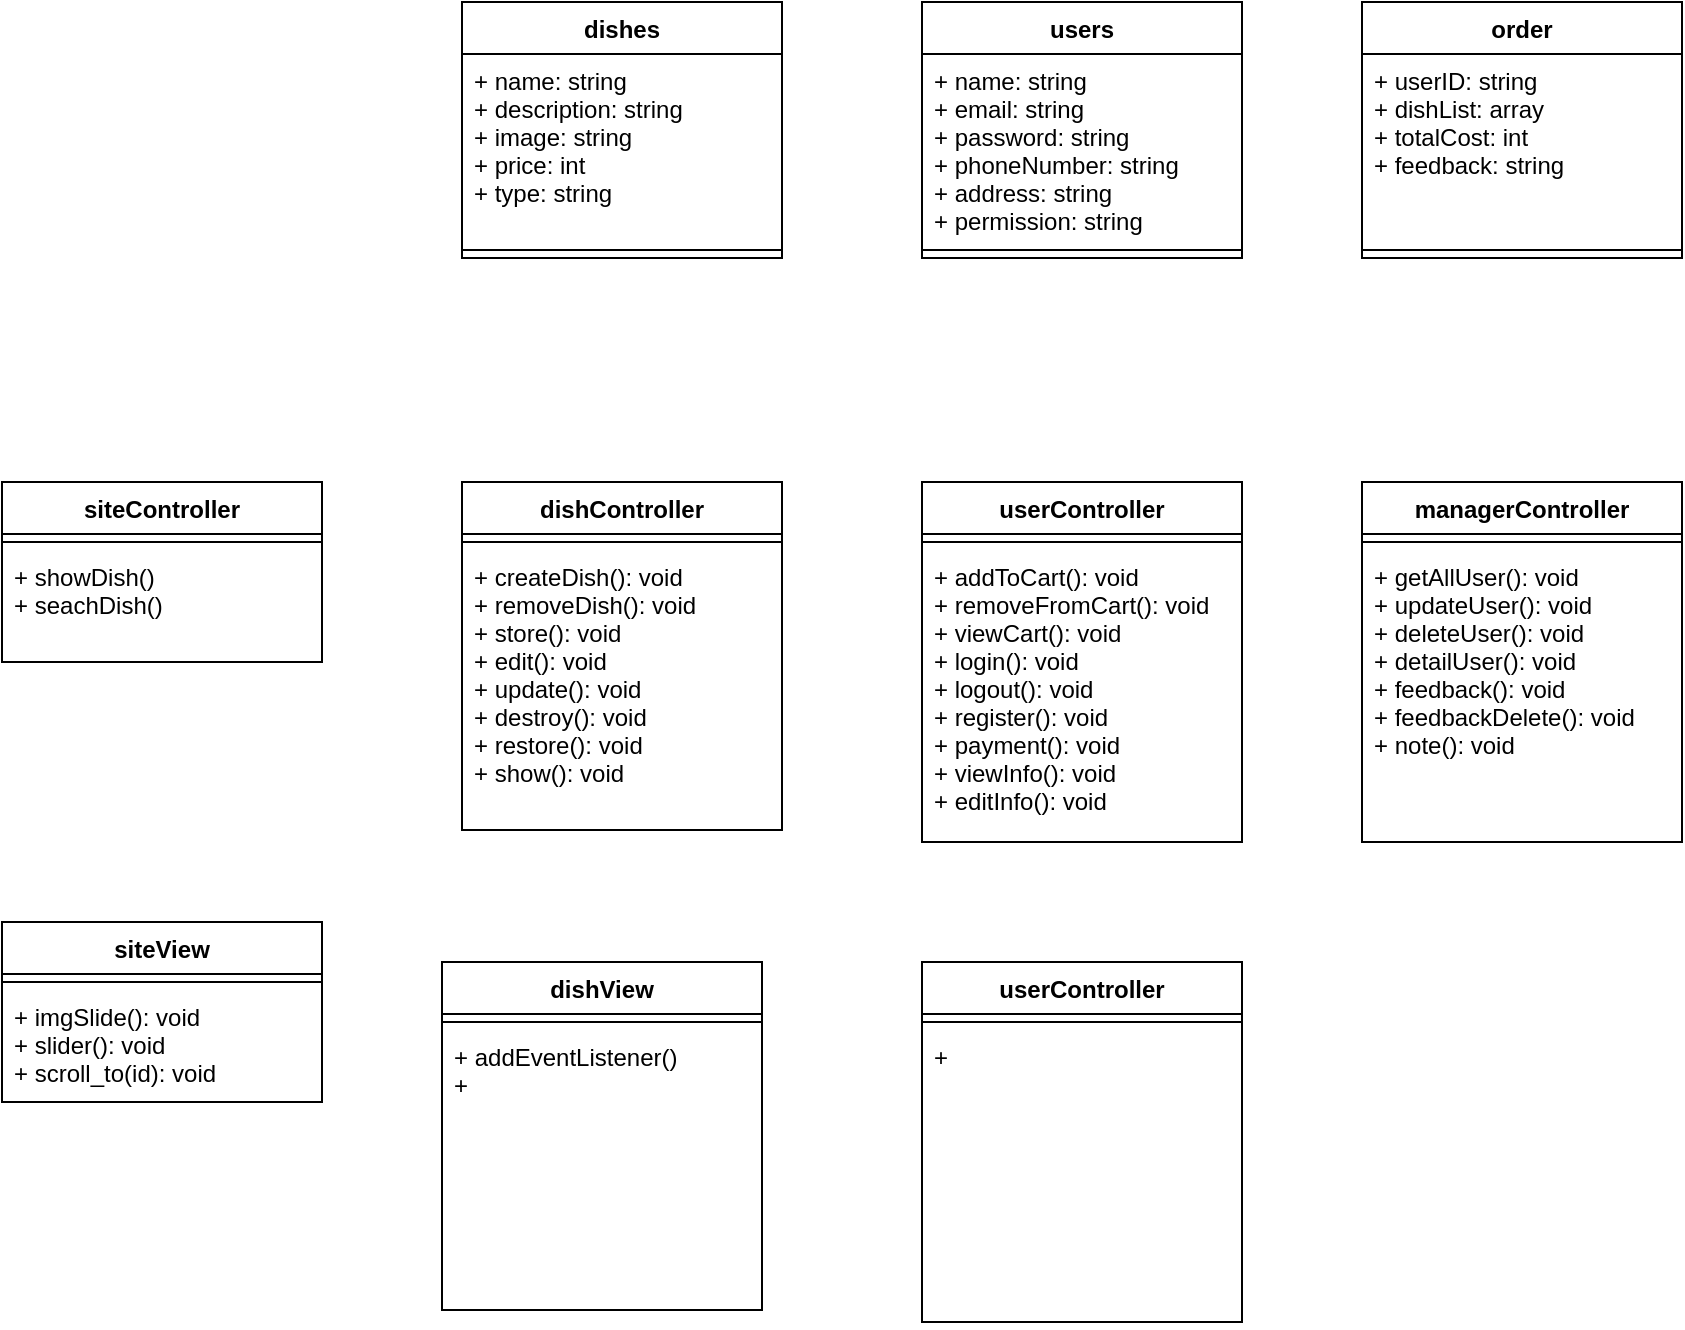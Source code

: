 <mxfile version="15.3.8" type="device"><diagram id="7hJYM_wJKAIJLstoORMM" name="Page-1"><mxGraphModel dx="1703" dy="493" grid="1" gridSize="10" guides="1" tooltips="1" connect="1" arrows="1" fold="1" page="1" pageScale="1" pageWidth="850" pageHeight="1100" math="0" shadow="0"><root><mxCell id="0"/><mxCell id="1" parent="0"/><mxCell id="TWIbtwCE3BMjdWbQHrdN-1" value="dishes" style="swimlane;fontStyle=1;align=center;verticalAlign=top;childLayout=stackLayout;horizontal=1;startSize=26;horizontalStack=0;resizeParent=1;resizeParentMax=0;resizeLast=0;collapsible=1;marginBottom=0;" vertex="1" parent="1"><mxGeometry x="80" y="40" width="160" height="128" as="geometry"/></mxCell><mxCell id="TWIbtwCE3BMjdWbQHrdN-2" value="+ name: string&#10;+ description: string&#10;+ image: string&#10;+ price: int&#10;+ type: string" style="text;strokeColor=none;fillColor=none;align=left;verticalAlign=top;spacingLeft=4;spacingRight=4;overflow=hidden;rotatable=0;points=[[0,0.5],[1,0.5]];portConstraint=eastwest;" vertex="1" parent="TWIbtwCE3BMjdWbQHrdN-1"><mxGeometry y="26" width="160" height="94" as="geometry"/></mxCell><mxCell id="TWIbtwCE3BMjdWbQHrdN-3" value="" style="line;strokeWidth=1;fillColor=none;align=left;verticalAlign=middle;spacingTop=-1;spacingLeft=3;spacingRight=3;rotatable=0;labelPosition=right;points=[];portConstraint=eastwest;" vertex="1" parent="TWIbtwCE3BMjdWbQHrdN-1"><mxGeometry y="120" width="160" height="8" as="geometry"/></mxCell><mxCell id="TWIbtwCE3BMjdWbQHrdN-5" value="users" style="swimlane;fontStyle=1;align=center;verticalAlign=top;childLayout=stackLayout;horizontal=1;startSize=26;horizontalStack=0;resizeParent=1;resizeParentMax=0;resizeLast=0;collapsible=1;marginBottom=0;" vertex="1" parent="1"><mxGeometry x="310" y="40" width="160" height="128" as="geometry"/></mxCell><mxCell id="TWIbtwCE3BMjdWbQHrdN-6" value="+ name: string&#10;+ email: string&#10;+ password: string&#10;+ phoneNumber: string&#10;+ address: string&#10;+ permission: string" style="text;strokeColor=none;fillColor=none;align=left;verticalAlign=top;spacingLeft=4;spacingRight=4;overflow=hidden;rotatable=0;points=[[0,0.5],[1,0.5]];portConstraint=eastwest;" vertex="1" parent="TWIbtwCE3BMjdWbQHrdN-5"><mxGeometry y="26" width="160" height="94" as="geometry"/></mxCell><mxCell id="TWIbtwCE3BMjdWbQHrdN-7" value="" style="line;strokeWidth=1;fillColor=none;align=left;verticalAlign=middle;spacingTop=-1;spacingLeft=3;spacingRight=3;rotatable=0;labelPosition=right;points=[];portConstraint=eastwest;" vertex="1" parent="TWIbtwCE3BMjdWbQHrdN-5"><mxGeometry y="120" width="160" height="8" as="geometry"/></mxCell><mxCell id="TWIbtwCE3BMjdWbQHrdN-8" value="order" style="swimlane;fontStyle=1;align=center;verticalAlign=top;childLayout=stackLayout;horizontal=1;startSize=26;horizontalStack=0;resizeParent=1;resizeParentMax=0;resizeLast=0;collapsible=1;marginBottom=0;" vertex="1" parent="1"><mxGeometry x="530" y="40" width="160" height="128" as="geometry"/></mxCell><mxCell id="TWIbtwCE3BMjdWbQHrdN-9" value="+ userID: string&#10;+ dishList: array&#10;+ totalCost: int&#10;+ feedback: string" style="text;strokeColor=none;fillColor=none;align=left;verticalAlign=top;spacingLeft=4;spacingRight=4;overflow=hidden;rotatable=0;points=[[0,0.5],[1,0.5]];portConstraint=eastwest;" vertex="1" parent="TWIbtwCE3BMjdWbQHrdN-8"><mxGeometry y="26" width="160" height="94" as="geometry"/></mxCell><mxCell id="TWIbtwCE3BMjdWbQHrdN-10" value="" style="line;strokeWidth=1;fillColor=none;align=left;verticalAlign=middle;spacingTop=-1;spacingLeft=3;spacingRight=3;rotatable=0;labelPosition=right;points=[];portConstraint=eastwest;" vertex="1" parent="TWIbtwCE3BMjdWbQHrdN-8"><mxGeometry y="120" width="160" height="8" as="geometry"/></mxCell><mxCell id="TWIbtwCE3BMjdWbQHrdN-19" value="dishController" style="swimlane;fontStyle=1;align=center;verticalAlign=top;childLayout=stackLayout;horizontal=1;startSize=26;horizontalStack=0;resizeParent=1;resizeParentMax=0;resizeLast=0;collapsible=1;marginBottom=0;" vertex="1" parent="1"><mxGeometry x="80" y="280" width="160" height="174" as="geometry"/></mxCell><mxCell id="TWIbtwCE3BMjdWbQHrdN-21" value="" style="line;strokeWidth=1;fillColor=none;align=left;verticalAlign=middle;spacingTop=-1;spacingLeft=3;spacingRight=3;rotatable=0;labelPosition=right;points=[];portConstraint=eastwest;" vertex="1" parent="TWIbtwCE3BMjdWbQHrdN-19"><mxGeometry y="26" width="160" height="8" as="geometry"/></mxCell><mxCell id="TWIbtwCE3BMjdWbQHrdN-22" value="+ createDish(): void&#10;+ removeDish(): void&#10;+ store(): void&#10;+ edit(): void&#10;+ update(): void&#10;+ destroy(): void&#10;+ restore(): void&#10;+ show(): void" style="text;strokeColor=none;fillColor=none;align=left;verticalAlign=top;spacingLeft=4;spacingRight=4;overflow=hidden;rotatable=0;points=[[0,0.5],[1,0.5]];portConstraint=eastwest;" vertex="1" parent="TWIbtwCE3BMjdWbQHrdN-19"><mxGeometry y="34" width="160" height="140" as="geometry"/></mxCell><mxCell id="TWIbtwCE3BMjdWbQHrdN-23" value="userController" style="swimlane;fontStyle=1;align=center;verticalAlign=top;childLayout=stackLayout;horizontal=1;startSize=26;horizontalStack=0;resizeParent=1;resizeParentMax=0;resizeLast=0;collapsible=1;marginBottom=0;" vertex="1" parent="1"><mxGeometry x="310" y="280" width="160" height="180" as="geometry"/></mxCell><mxCell id="TWIbtwCE3BMjdWbQHrdN-24" value="" style="line;strokeWidth=1;fillColor=none;align=left;verticalAlign=middle;spacingTop=-1;spacingLeft=3;spacingRight=3;rotatable=0;labelPosition=right;points=[];portConstraint=eastwest;" vertex="1" parent="TWIbtwCE3BMjdWbQHrdN-23"><mxGeometry y="26" width="160" height="8" as="geometry"/></mxCell><mxCell id="TWIbtwCE3BMjdWbQHrdN-25" value="+ addToCart(): void&#10;+ removeFromCart(): void&#10;+ viewCart(): void&#10;+ login(): void&#10;+ logout(): void&#10;+ register(): void&#10;+ payment(): void&#10;+ viewInfo(): void&#10;+ editInfo(): void" style="text;strokeColor=none;fillColor=none;align=left;verticalAlign=top;spacingLeft=4;spacingRight=4;overflow=hidden;rotatable=0;points=[[0,0.5],[1,0.5]];portConstraint=eastwest;" vertex="1" parent="TWIbtwCE3BMjdWbQHrdN-23"><mxGeometry y="34" width="160" height="146" as="geometry"/></mxCell><mxCell id="TWIbtwCE3BMjdWbQHrdN-26" value="managerController" style="swimlane;fontStyle=1;align=center;verticalAlign=top;childLayout=stackLayout;horizontal=1;startSize=26;horizontalStack=0;resizeParent=1;resizeParentMax=0;resizeLast=0;collapsible=1;marginBottom=0;" vertex="1" parent="1"><mxGeometry x="530" y="280" width="160" height="180" as="geometry"/></mxCell><mxCell id="TWIbtwCE3BMjdWbQHrdN-27" value="" style="line;strokeWidth=1;fillColor=none;align=left;verticalAlign=middle;spacingTop=-1;spacingLeft=3;spacingRight=3;rotatable=0;labelPosition=right;points=[];portConstraint=eastwest;" vertex="1" parent="TWIbtwCE3BMjdWbQHrdN-26"><mxGeometry y="26" width="160" height="8" as="geometry"/></mxCell><mxCell id="TWIbtwCE3BMjdWbQHrdN-28" value="+ getAllUser(): void&#10;+ updateUser(): void&#10;+ deleteUser(): void&#10;+ detailUser(): void&#10;+ feedback(): void&#10;+ feedbackDelete(): void&#10;+ note(): void" style="text;strokeColor=none;fillColor=none;align=left;verticalAlign=top;spacingLeft=4;spacingRight=4;overflow=hidden;rotatable=0;points=[[0,0.5],[1,0.5]];portConstraint=eastwest;" vertex="1" parent="TWIbtwCE3BMjdWbQHrdN-26"><mxGeometry y="34" width="160" height="146" as="geometry"/></mxCell><mxCell id="TWIbtwCE3BMjdWbQHrdN-29" value="siteController" style="swimlane;fontStyle=1;align=center;verticalAlign=top;childLayout=stackLayout;horizontal=1;startSize=26;horizontalStack=0;resizeParent=1;resizeParentMax=0;resizeLast=0;collapsible=1;marginBottom=0;" vertex="1" parent="1"><mxGeometry x="-150" y="280" width="160" height="90" as="geometry"/></mxCell><mxCell id="TWIbtwCE3BMjdWbQHrdN-30" value="" style="line;strokeWidth=1;fillColor=none;align=left;verticalAlign=middle;spacingTop=-1;spacingLeft=3;spacingRight=3;rotatable=0;labelPosition=right;points=[];portConstraint=eastwest;" vertex="1" parent="TWIbtwCE3BMjdWbQHrdN-29"><mxGeometry y="26" width="160" height="8" as="geometry"/></mxCell><mxCell id="TWIbtwCE3BMjdWbQHrdN-31" value="+ showDish()&#10;+ seachDish()" style="text;strokeColor=none;fillColor=none;align=left;verticalAlign=top;spacingLeft=4;spacingRight=4;overflow=hidden;rotatable=0;points=[[0,0.5],[1,0.5]];portConstraint=eastwest;" vertex="1" parent="TWIbtwCE3BMjdWbQHrdN-29"><mxGeometry y="34" width="160" height="56" as="geometry"/></mxCell><mxCell id="TWIbtwCE3BMjdWbQHrdN-32" value="siteView" style="swimlane;fontStyle=1;align=center;verticalAlign=top;childLayout=stackLayout;horizontal=1;startSize=26;horizontalStack=0;resizeParent=1;resizeParentMax=0;resizeLast=0;collapsible=1;marginBottom=0;" vertex="1" parent="1"><mxGeometry x="-150" y="500" width="160" height="90" as="geometry"/></mxCell><mxCell id="TWIbtwCE3BMjdWbQHrdN-33" value="" style="line;strokeWidth=1;fillColor=none;align=left;verticalAlign=middle;spacingTop=-1;spacingLeft=3;spacingRight=3;rotatable=0;labelPosition=right;points=[];portConstraint=eastwest;" vertex="1" parent="TWIbtwCE3BMjdWbQHrdN-32"><mxGeometry y="26" width="160" height="8" as="geometry"/></mxCell><mxCell id="TWIbtwCE3BMjdWbQHrdN-34" value="+ imgSlide(): void&#10;+ slider(): void&#10;+ scroll_to(id): void" style="text;strokeColor=none;fillColor=none;align=left;verticalAlign=top;spacingLeft=4;spacingRight=4;overflow=hidden;rotatable=0;points=[[0,0.5],[1,0.5]];portConstraint=eastwest;" vertex="1" parent="TWIbtwCE3BMjdWbQHrdN-32"><mxGeometry y="34" width="160" height="56" as="geometry"/></mxCell><mxCell id="TWIbtwCE3BMjdWbQHrdN-35" value="dishView" style="swimlane;fontStyle=1;align=center;verticalAlign=top;childLayout=stackLayout;horizontal=1;startSize=26;horizontalStack=0;resizeParent=1;resizeParentMax=0;resizeLast=0;collapsible=1;marginBottom=0;" vertex="1" parent="1"><mxGeometry x="70" y="520" width="160" height="174" as="geometry"/></mxCell><mxCell id="TWIbtwCE3BMjdWbQHrdN-36" value="" style="line;strokeWidth=1;fillColor=none;align=left;verticalAlign=middle;spacingTop=-1;spacingLeft=3;spacingRight=3;rotatable=0;labelPosition=right;points=[];portConstraint=eastwest;" vertex="1" parent="TWIbtwCE3BMjdWbQHrdN-35"><mxGeometry y="26" width="160" height="8" as="geometry"/></mxCell><mxCell id="TWIbtwCE3BMjdWbQHrdN-37" value="+ addEventListener()&#10;+ " style="text;strokeColor=none;fillColor=none;align=left;verticalAlign=top;spacingLeft=4;spacingRight=4;overflow=hidden;rotatable=0;points=[[0,0.5],[1,0.5]];portConstraint=eastwest;" vertex="1" parent="TWIbtwCE3BMjdWbQHrdN-35"><mxGeometry y="34" width="160" height="140" as="geometry"/></mxCell><mxCell id="TWIbtwCE3BMjdWbQHrdN-38" value="userController" style="swimlane;fontStyle=1;align=center;verticalAlign=top;childLayout=stackLayout;horizontal=1;startSize=26;horizontalStack=0;resizeParent=1;resizeParentMax=0;resizeLast=0;collapsible=1;marginBottom=0;" vertex="1" parent="1"><mxGeometry x="310" y="520" width="160" height="180" as="geometry"/></mxCell><mxCell id="TWIbtwCE3BMjdWbQHrdN-39" value="" style="line;strokeWidth=1;fillColor=none;align=left;verticalAlign=middle;spacingTop=-1;spacingLeft=3;spacingRight=3;rotatable=0;labelPosition=right;points=[];portConstraint=eastwest;" vertex="1" parent="TWIbtwCE3BMjdWbQHrdN-38"><mxGeometry y="26" width="160" height="8" as="geometry"/></mxCell><mxCell id="TWIbtwCE3BMjdWbQHrdN-40" value="+ " style="text;strokeColor=none;fillColor=none;align=left;verticalAlign=top;spacingLeft=4;spacingRight=4;overflow=hidden;rotatable=0;points=[[0,0.5],[1,0.5]];portConstraint=eastwest;" vertex="1" parent="TWIbtwCE3BMjdWbQHrdN-38"><mxGeometry y="34" width="160" height="146" as="geometry"/></mxCell></root></mxGraphModel></diagram></mxfile>